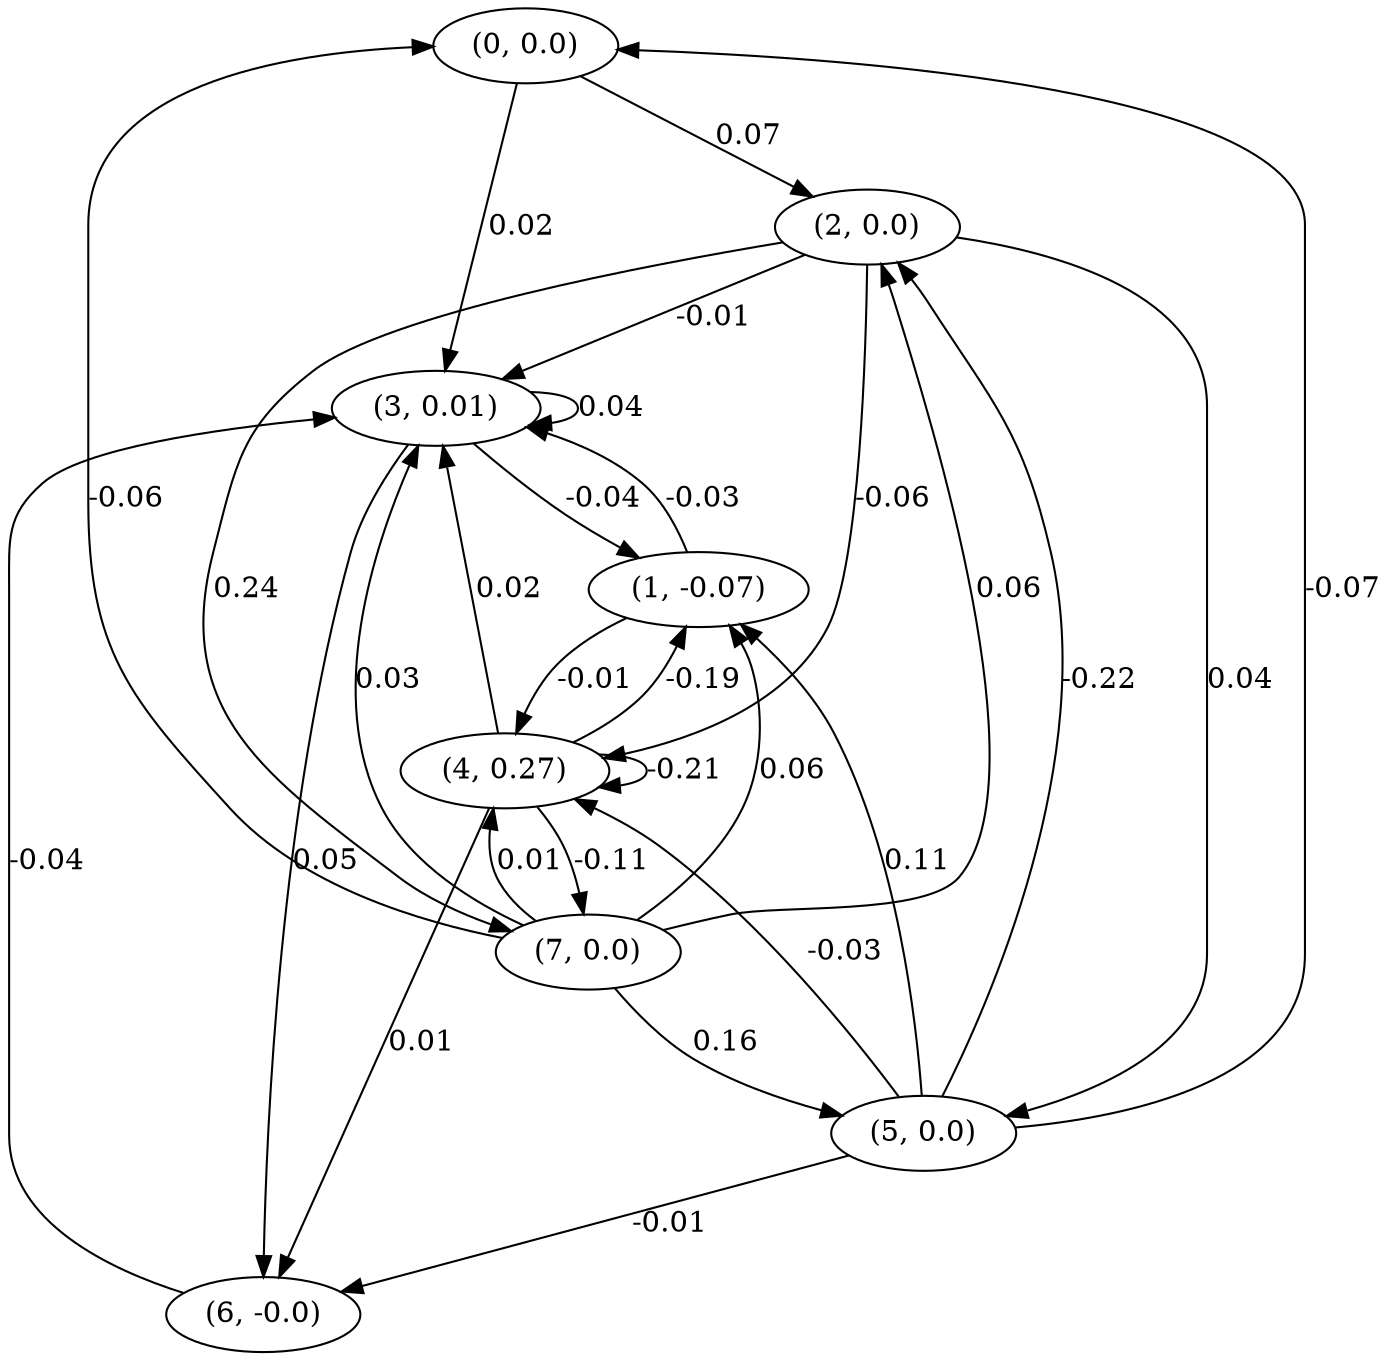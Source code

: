 digraph {
    0 [ label = "(0, 0.0)" ]
    1 [ label = "(1, -0.07)" ]
    2 [ label = "(2, 0.0)" ]
    3 [ label = "(3, 0.01)" ]
    4 [ label = "(4, 0.27)" ]
    5 [ label = "(5, 0.0)" ]
    6 [ label = "(6, -0.0)" ]
    7 [ label = "(7, 0.0)" ]
    3 -> 3 [ label = "0.04" ]
    4 -> 4 [ label = "-0.21" ]
    5 -> 0 [ label = "-0.07" ]
    7 -> 0 [ label = "-0.06" ]
    3 -> 1 [ label = "-0.04" ]
    4 -> 1 [ label = "-0.19" ]
    5 -> 1 [ label = "0.11" ]
    7 -> 1 [ label = "0.06" ]
    0 -> 2 [ label = "0.07" ]
    5 -> 2 [ label = "-0.22" ]
    7 -> 2 [ label = "0.06" ]
    0 -> 3 [ label = "0.02" ]
    1 -> 3 [ label = "-0.03" ]
    2 -> 3 [ label = "-0.01" ]
    4 -> 3 [ label = "0.02" ]
    6 -> 3 [ label = "-0.04" ]
    7 -> 3 [ label = "0.03" ]
    1 -> 4 [ label = "-0.01" ]
    2 -> 4 [ label = "-0.06" ]
    5 -> 4 [ label = "-0.03" ]
    7 -> 4 [ label = "0.01" ]
    2 -> 5 [ label = "0.04" ]
    7 -> 5 [ label = "0.16" ]
    3 -> 6 [ label = "0.05" ]
    4 -> 6 [ label = "0.01" ]
    5 -> 6 [ label = "-0.01" ]
    2 -> 7 [ label = "0.24" ]
    4 -> 7 [ label = "-0.11" ]
}

